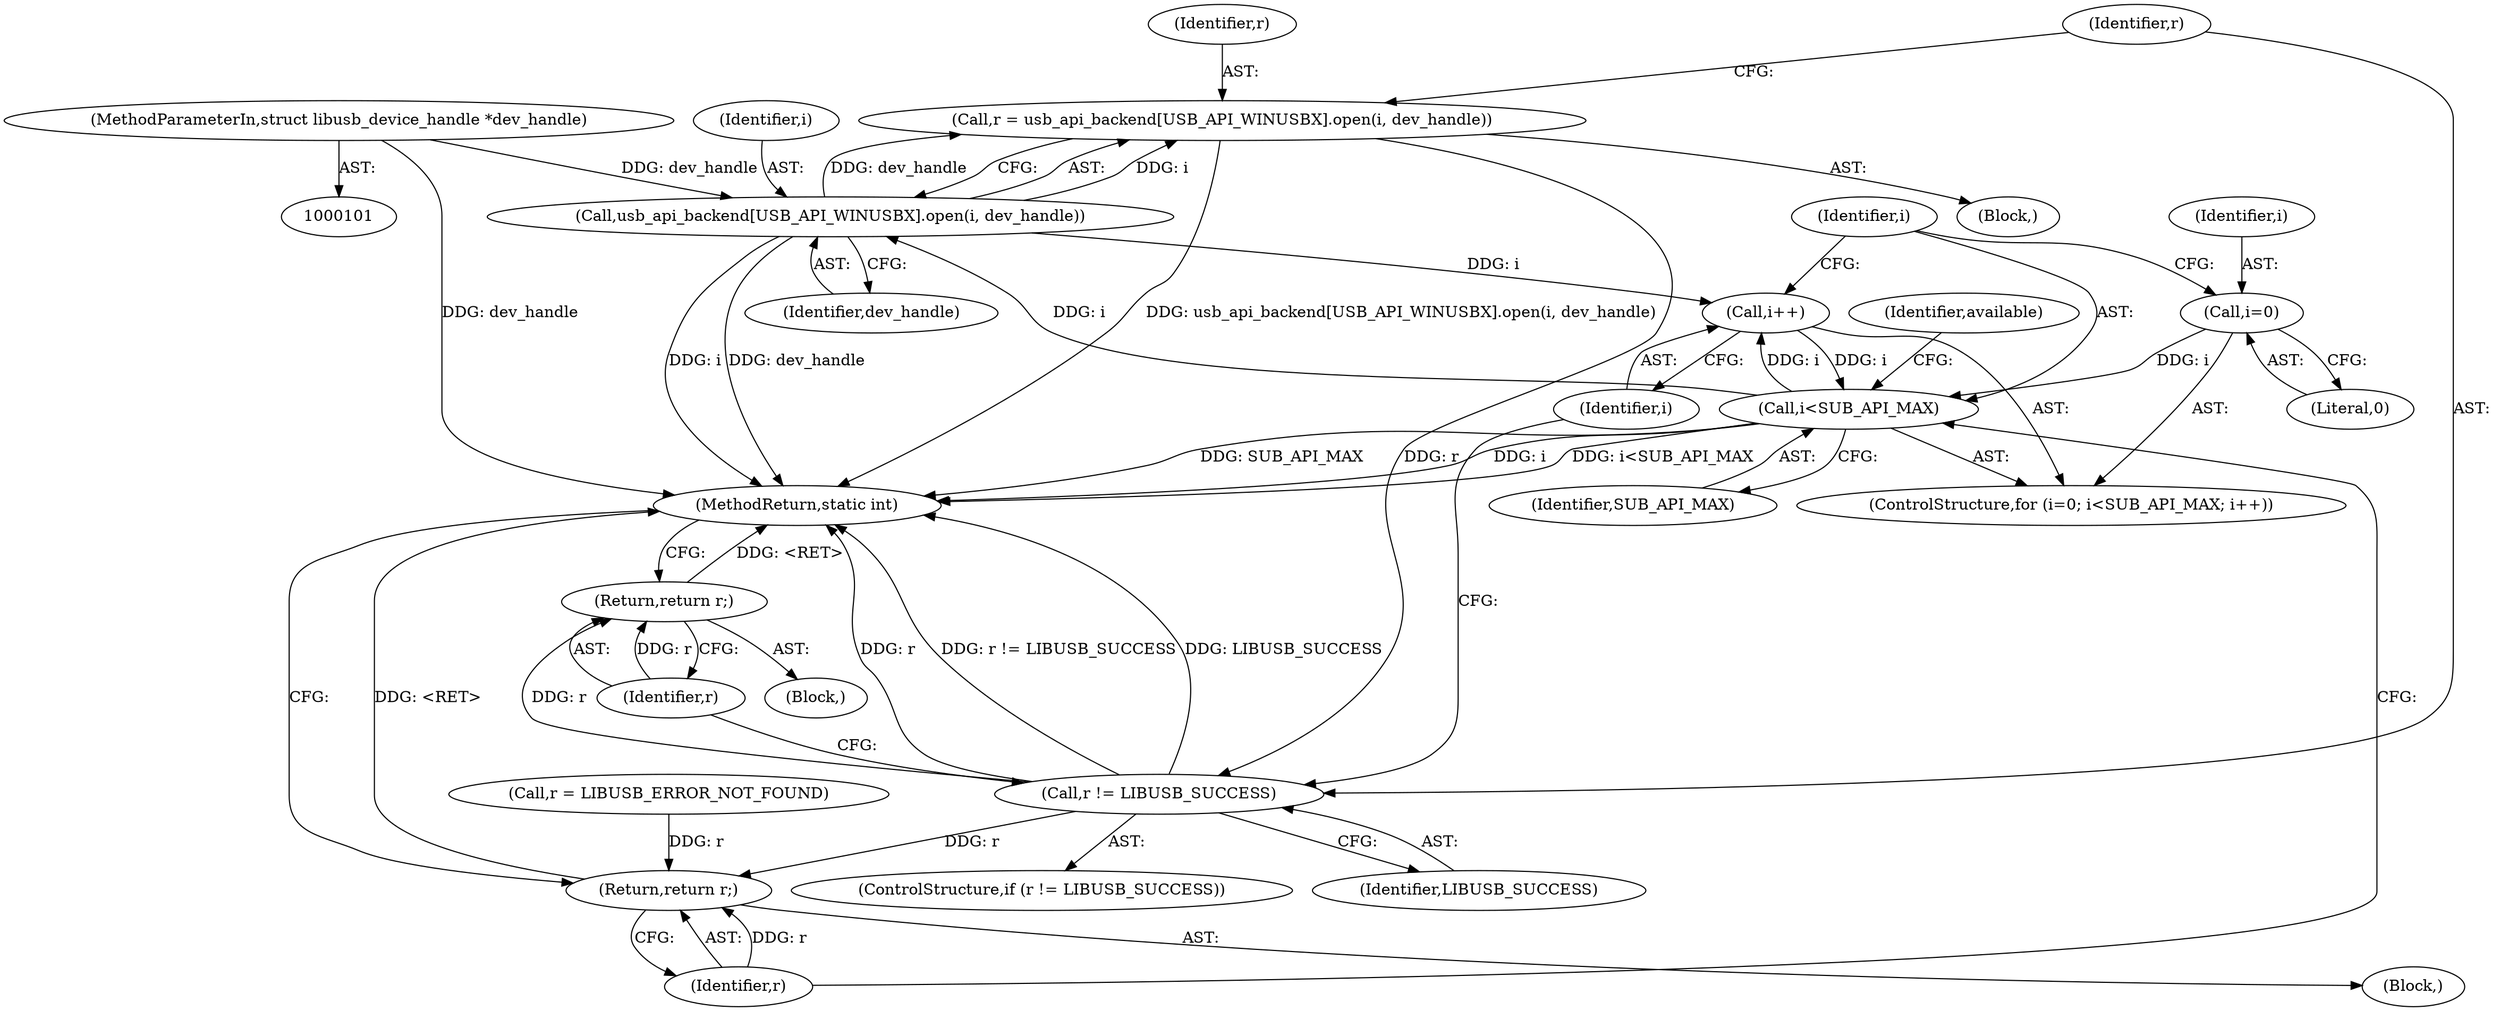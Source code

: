 digraph "0_Chrome_ac149a8d4371c0e01e0934fdd57b09e86f96b5b9_11@API" {
"1000181" [label="(Call,r = usb_api_backend[USB_API_WINUSBX].open(i, dev_handle))"];
"1000183" [label="(Call,usb_api_backend[USB_API_WINUSBX].open(i, dev_handle))"];
"1000170" [label="(Call,i<SUB_API_MAX)"];
"1000167" [label="(Call,i=0)"];
"1000173" [label="(Call,i++)"];
"1000103" [label="(MethodParameterIn,struct libusb_device_handle *dev_handle)"];
"1000187" [label="(Call,r != LIBUSB_SUCCESS)"];
"1000191" [label="(Return,return r;)"];
"1000193" [label="(Return,return r;)"];
"1000171" [label="(Identifier,i)"];
"1000167" [label="(Call,i=0)"];
"1000193" [label="(Return,return r;)"];
"1000184" [label="(Identifier,i)"];
"1000180" [label="(Block,)"];
"1000189" [label="(Identifier,LIBUSB_SUCCESS)"];
"1000192" [label="(Identifier,r)"];
"1000195" [label="(MethodReturn,static int)"];
"1000178" [label="(Identifier,available)"];
"1000194" [label="(Identifier,r)"];
"1000182" [label="(Identifier,r)"];
"1000181" [label="(Call,r = usb_api_backend[USB_API_WINUSBX].open(i, dev_handle))"];
"1000170" [label="(Call,i<SUB_API_MAX)"];
"1000186" [label="(ControlStructure,if (r != LIBUSB_SUCCESS))"];
"1000190" [label="(Block,)"];
"1000191" [label="(Return,return r;)"];
"1000166" [label="(ControlStructure,for (i=0; i<SUB_API_MAX; i++))"];
"1000104" [label="(Block,)"];
"1000188" [label="(Identifier,r)"];
"1000187" [label="(Call,r != LIBUSB_SUCCESS)"];
"1000173" [label="(Call,i++)"];
"1000183" [label="(Call,usb_api_backend[USB_API_WINUSBX].open(i, dev_handle))"];
"1000113" [label="(Call,r = LIBUSB_ERROR_NOT_FOUND)"];
"1000169" [label="(Literal,0)"];
"1000172" [label="(Identifier,SUB_API_MAX)"];
"1000103" [label="(MethodParameterIn,struct libusb_device_handle *dev_handle)"];
"1000168" [label="(Identifier,i)"];
"1000185" [label="(Identifier,dev_handle)"];
"1000174" [label="(Identifier,i)"];
"1000181" -> "1000180"  [label="AST: "];
"1000181" -> "1000183"  [label="CFG: "];
"1000182" -> "1000181"  [label="AST: "];
"1000183" -> "1000181"  [label="AST: "];
"1000188" -> "1000181"  [label="CFG: "];
"1000181" -> "1000195"  [label="DDG: usb_api_backend[USB_API_WINUSBX].open(i, dev_handle)"];
"1000183" -> "1000181"  [label="DDG: i"];
"1000183" -> "1000181"  [label="DDG: dev_handle"];
"1000181" -> "1000187"  [label="DDG: r"];
"1000183" -> "1000185"  [label="CFG: "];
"1000184" -> "1000183"  [label="AST: "];
"1000185" -> "1000183"  [label="AST: "];
"1000183" -> "1000195"  [label="DDG: dev_handle"];
"1000183" -> "1000195"  [label="DDG: i"];
"1000183" -> "1000173"  [label="DDG: i"];
"1000170" -> "1000183"  [label="DDG: i"];
"1000103" -> "1000183"  [label="DDG: dev_handle"];
"1000170" -> "1000166"  [label="AST: "];
"1000170" -> "1000172"  [label="CFG: "];
"1000171" -> "1000170"  [label="AST: "];
"1000172" -> "1000170"  [label="AST: "];
"1000178" -> "1000170"  [label="CFG: "];
"1000194" -> "1000170"  [label="CFG: "];
"1000170" -> "1000195"  [label="DDG: i<SUB_API_MAX"];
"1000170" -> "1000195"  [label="DDG: SUB_API_MAX"];
"1000170" -> "1000195"  [label="DDG: i"];
"1000167" -> "1000170"  [label="DDG: i"];
"1000173" -> "1000170"  [label="DDG: i"];
"1000170" -> "1000173"  [label="DDG: i"];
"1000167" -> "1000166"  [label="AST: "];
"1000167" -> "1000169"  [label="CFG: "];
"1000168" -> "1000167"  [label="AST: "];
"1000169" -> "1000167"  [label="AST: "];
"1000171" -> "1000167"  [label="CFG: "];
"1000173" -> "1000166"  [label="AST: "];
"1000173" -> "1000174"  [label="CFG: "];
"1000174" -> "1000173"  [label="AST: "];
"1000171" -> "1000173"  [label="CFG: "];
"1000103" -> "1000101"  [label="AST: "];
"1000103" -> "1000195"  [label="DDG: dev_handle"];
"1000187" -> "1000186"  [label="AST: "];
"1000187" -> "1000189"  [label="CFG: "];
"1000188" -> "1000187"  [label="AST: "];
"1000189" -> "1000187"  [label="AST: "];
"1000192" -> "1000187"  [label="CFG: "];
"1000174" -> "1000187"  [label="CFG: "];
"1000187" -> "1000195"  [label="DDG: r"];
"1000187" -> "1000195"  [label="DDG: r != LIBUSB_SUCCESS"];
"1000187" -> "1000195"  [label="DDG: LIBUSB_SUCCESS"];
"1000187" -> "1000191"  [label="DDG: r"];
"1000187" -> "1000193"  [label="DDG: r"];
"1000191" -> "1000190"  [label="AST: "];
"1000191" -> "1000192"  [label="CFG: "];
"1000192" -> "1000191"  [label="AST: "];
"1000195" -> "1000191"  [label="CFG: "];
"1000191" -> "1000195"  [label="DDG: <RET>"];
"1000192" -> "1000191"  [label="DDG: r"];
"1000193" -> "1000104"  [label="AST: "];
"1000193" -> "1000194"  [label="CFG: "];
"1000194" -> "1000193"  [label="AST: "];
"1000195" -> "1000193"  [label="CFG: "];
"1000193" -> "1000195"  [label="DDG: <RET>"];
"1000194" -> "1000193"  [label="DDG: r"];
"1000113" -> "1000193"  [label="DDG: r"];
}
